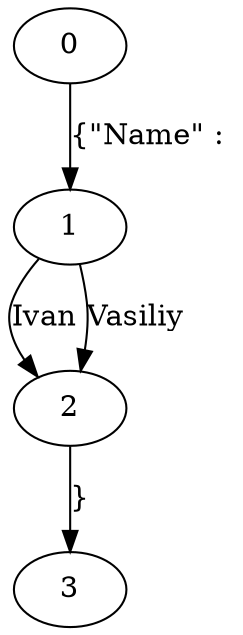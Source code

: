 digraph g
{
0; 1; 2; 3;
0 -> 1 [label = "{\"Name\" : "];
1 -> 2 [label = "Ivan "];
1 -> 2 [label = "Vasiliy "];
2 -> 3 [label = "}"];
}